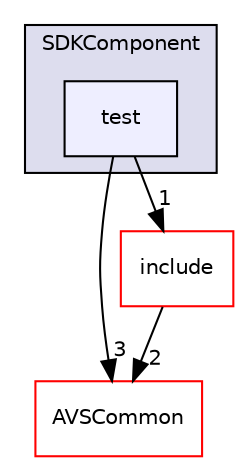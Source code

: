 digraph "/workplace/avs-device-sdk/ApplicationUtilities/SDKComponent/test" {
  compound=true
  node [ fontsize="10", fontname="Helvetica"];
  edge [ labelfontsize="10", labelfontname="Helvetica"];
  subgraph clusterdir_94664342cdd4e8b623871c4249e41fd7 {
    graph [ bgcolor="#ddddee", pencolor="black", label="SDKComponent" fontname="Helvetica", fontsize="10", URL="dir_94664342cdd4e8b623871c4249e41fd7.html"]
  dir_8d6509c9192433b5b471f3a1185b29ed [shape=box, label="test", style="filled", fillcolor="#eeeeff", pencolor="black", URL="dir_8d6509c9192433b5b471f3a1185b29ed.html"];
  }
  dir_13e65effb2bde530b17b3d5eefcd0266 [shape=box label="AVSCommon" fillcolor="white" style="filled" color="red" URL="dir_13e65effb2bde530b17b3d5eefcd0266.html"];
  dir_c6c91765eb832e33b7519ffca04eccaa [shape=box label="include" fillcolor="white" style="filled" color="red" URL="dir_c6c91765eb832e33b7519ffca04eccaa.html"];
  dir_8d6509c9192433b5b471f3a1185b29ed->dir_13e65effb2bde530b17b3d5eefcd0266 [headlabel="3", labeldistance=1.5 headhref="dir_000121_000017.html"];
  dir_8d6509c9192433b5b471f3a1185b29ed->dir_c6c91765eb832e33b7519ffca04eccaa [headlabel="1", labeldistance=1.5 headhref="dir_000121_000118.html"];
  dir_c6c91765eb832e33b7519ffca04eccaa->dir_13e65effb2bde530b17b3d5eefcd0266 [headlabel="2", labeldistance=1.5 headhref="dir_000118_000017.html"];
}
